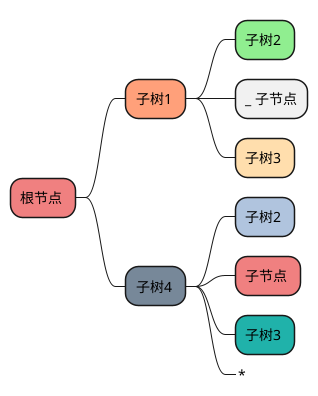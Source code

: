 @startmindmap
<style>
mindmapDiagram {
  .coral {BackgroundColor #F08080}
  .salmon {BackgroundColor #FFA07A}
  .green {BackgroundColor #90EE90}
  .sky-blue {BackgroundColor #87CEFA}
  .goldenrod-yellow {BackgroundColor #FFDEAD}
  .pink {BackgroundColor #FFB6C1}
  .slate-gray {BackgroundColor #778899}
  .steel-blue {BackgroundColor #B0C4DE}
  .sea-green {BackgroundColor #20B2AA}
  .Violet {BackgroundColor #EE82EE}
}
</style>
* 根节点 <<coral>>
** 子树1 <<salmon>>
*** 子树2 <<green>>
*** _ 子节点
*** 子树3 <<goldenrod-yellow>>
** 子树4 <<slate-gray>>
*** 子树2 <<steel-blue>>
*** 子节点 <<coral>>
*** 子树3 <<sea-green>>
***_ *
@endmindmap

@startmindmap
title: 颜色格式示例
<style>
mindmapDiagram {
  .coral {BackgroundColor #F08080}
  .salmon {BackgroundColor #FFA07A}
  .green {BackgroundColor #90EE90}
  .sky-blue {BackgroundColor #87CEFA}
  .goldenrod-yellow {BackgroundColor #FFDEAD}
  .pink {BackgroundColor #FFB6C1}
  .slate-gray {BackgroundColor #778899}
  .steel-blue {BackgroundColor #B0C4DE}
  .sea-green {BackgroundColor #20B2AA}
  .Violet {BackgroundColor #EE82EE}
}
</style>
* Colors
** 全局声明 <<slate-gray>>
** 声明 <<pink>>
** Main定义 <<Violet>>
** 定义 <<sky-blue>>
** 函数形参列表 <<green>>
** 复合语句 <<salmon>>
** 语句、语句表 <<goldenrod-yellow>>
** 局部声明 <<steel-blue>>
** 表达式 <<coral>>
** 初等量 <<sea-green>>
@endmindmap

@startmindmap
title: 颜色格式示例
<style>
mindmapDiagram {
  .表达式 {BackgroundColor #F08080}
  .复合语句 {BackgroundColor #FFA07A}
  .函数形参列表 {BackgroundColor #90EE90}
  .定义 {BackgroundColor #87CEFA}
  .语句 {BackgroundColor #FFDEAD}
  .声明 {BackgroundColor #FFB6C1}
  .全局声明 {BackgroundColor #778899}
  .局部声明 {BackgroundColor #B0C4DE}
  .初等量 {BackgroundColor #20B2AA}
  .Main定义 {BackgroundColor #EE82EE}
}
</style>
* Colors
** 全局声明 <<全局声明>>
** 声明 <<声明>>
** Main定义 <<Main定义>>
** 定义 <<定义>>
** 函数形参列表 <<函数形参列表>>
** 复合语句 <<复合语句>>
** 语句、语句表 <<语句>>
** 局部声明 <<局部声明>>
** 表达式 <<表达式>>
** 初等量 <<初等量>>
@endmindmap

@startmindmap
* E
** T
*** F
****_ id
*** T'
****_ ε
** E'
***_ +
*** T
**** F
*****_ id
**** T'
*****_ ε
*** E'
****_ ε
* root
** node1
*** node3
**** node7
**** node8
*** node4
**** node9
**** node10
** node2
*** node5
*** node6
@endmindmap
